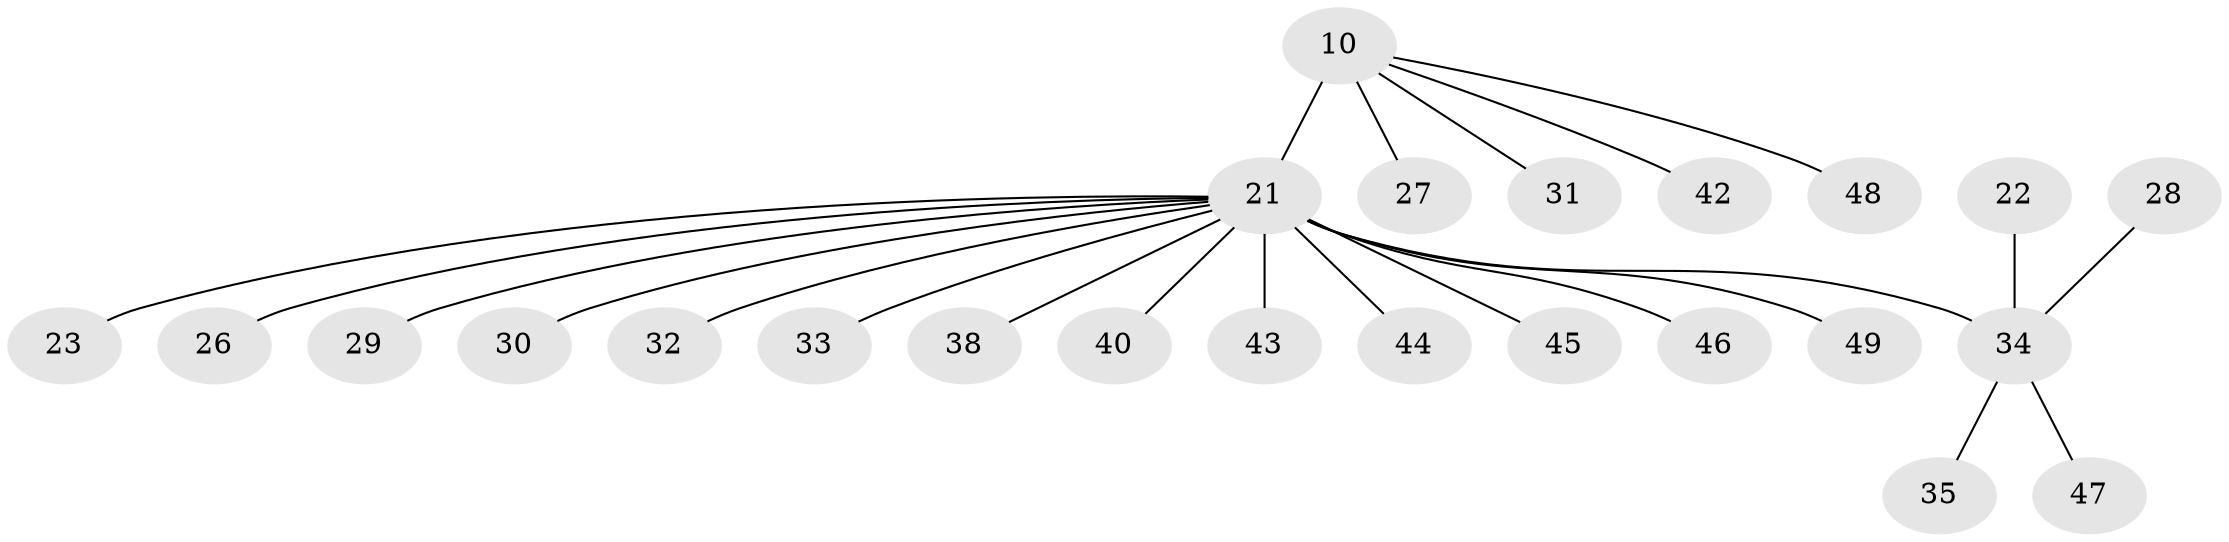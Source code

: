 // original degree distribution, {6: 0.08163265306122448, 4: 0.04081632653061224, 7: 0.02040816326530612, 9: 0.02040816326530612, 3: 0.061224489795918366, 5: 0.061224489795918366, 1: 0.5714285714285714, 2: 0.14285714285714285}
// Generated by graph-tools (version 1.1) at 2025/54/03/09/25 04:54:46]
// undirected, 24 vertices, 23 edges
graph export_dot {
graph [start="1"]
  node [color=gray90,style=filled];
  10 [super="+3"];
  21 [super="+7+9+20"];
  22;
  23 [super="+13"];
  26;
  27;
  28;
  29;
  30;
  31;
  32;
  33;
  34 [super="+6+11"];
  35;
  38;
  40;
  42;
  43 [super="+25"];
  44 [super="+24+39"];
  45;
  46 [super="+41"];
  47 [super="+36"];
  48;
  49 [super="+37"];
  10 -- 21 [weight=5];
  10 -- 27 [weight=2];
  10 -- 48;
  10 -- 42;
  10 -- 31;
  21 -- 30;
  21 -- 45;
  21 -- 49 [weight=2];
  21 -- 32;
  21 -- 33;
  21 -- 38;
  21 -- 40;
  21 -- 26;
  21 -- 29;
  21 -- 44;
  21 -- 23;
  21 -- 43;
  21 -- 46;
  21 -- 34 [weight=4];
  22 -- 34;
  28 -- 34;
  34 -- 35;
  34 -- 47;
}
